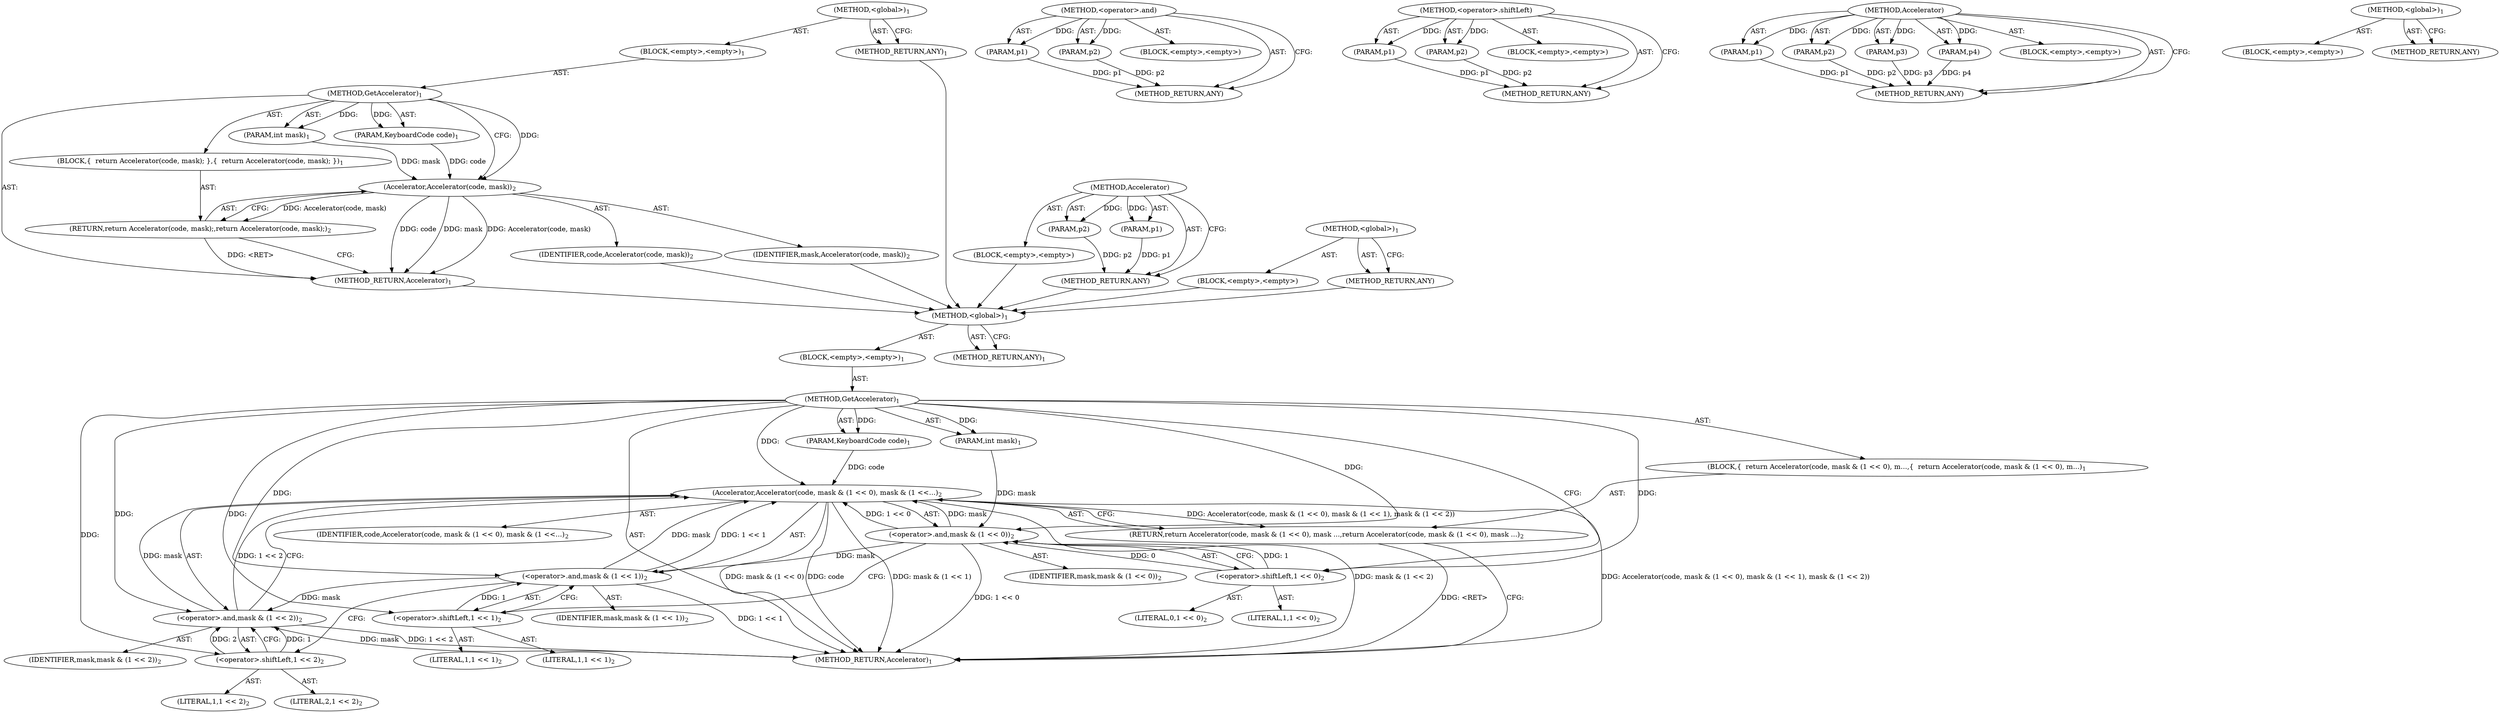 digraph "&lt;global&gt;" {
vulnerable_6 [label=<(METHOD,&lt;global&gt;)<SUB>1</SUB>>];
vulnerable_7 [label=<(BLOCK,&lt;empty&gt;,&lt;empty&gt;)<SUB>1</SUB>>];
vulnerable_8 [label=<(METHOD,GetAccelerator)<SUB>1</SUB>>];
vulnerable_9 [label=<(PARAM,KeyboardCode code)<SUB>1</SUB>>];
vulnerable_10 [label=<(PARAM,int mask)<SUB>1</SUB>>];
vulnerable_11 [label=<(BLOCK,{
  return Accelerator(code, mask &amp; (1 &lt;&lt; 0), m...,{
  return Accelerator(code, mask &amp; (1 &lt;&lt; 0), m...)<SUB>1</SUB>>];
vulnerable_12 [label=<(RETURN,return Accelerator(code, mask &amp; (1 &lt;&lt; 0), mask ...,return Accelerator(code, mask &amp; (1 &lt;&lt; 0), mask ...)<SUB>2</SUB>>];
vulnerable_13 [label=<(Accelerator,Accelerator(code, mask &amp; (1 &lt;&lt; 0), mask &amp; (1 &lt;&lt;...)<SUB>2</SUB>>];
vulnerable_14 [label=<(IDENTIFIER,code,Accelerator(code, mask &amp; (1 &lt;&lt; 0), mask &amp; (1 &lt;&lt;...)<SUB>2</SUB>>];
vulnerable_15 [label=<(&lt;operator&gt;.and,mask &amp; (1 &lt;&lt; 0))<SUB>2</SUB>>];
vulnerable_16 [label=<(IDENTIFIER,mask,mask &amp; (1 &lt;&lt; 0))<SUB>2</SUB>>];
vulnerable_17 [label=<(&lt;operator&gt;.shiftLeft,1 &lt;&lt; 0)<SUB>2</SUB>>];
vulnerable_18 [label=<(LITERAL,1,1 &lt;&lt; 0)<SUB>2</SUB>>];
vulnerable_19 [label=<(LITERAL,0,1 &lt;&lt; 0)<SUB>2</SUB>>];
vulnerable_20 [label=<(&lt;operator&gt;.and,mask &amp; (1 &lt;&lt; 1))<SUB>2</SUB>>];
vulnerable_21 [label=<(IDENTIFIER,mask,mask &amp; (1 &lt;&lt; 1))<SUB>2</SUB>>];
vulnerable_22 [label=<(&lt;operator&gt;.shiftLeft,1 &lt;&lt; 1)<SUB>2</SUB>>];
vulnerable_23 [label=<(LITERAL,1,1 &lt;&lt; 1)<SUB>2</SUB>>];
vulnerable_24 [label=<(LITERAL,1,1 &lt;&lt; 1)<SUB>2</SUB>>];
vulnerable_25 [label=<(&lt;operator&gt;.and,mask &amp; (1 &lt;&lt; 2))<SUB>2</SUB>>];
vulnerable_26 [label=<(IDENTIFIER,mask,mask &amp; (1 &lt;&lt; 2))<SUB>2</SUB>>];
vulnerable_27 [label=<(&lt;operator&gt;.shiftLeft,1 &lt;&lt; 2)<SUB>2</SUB>>];
vulnerable_28 [label=<(LITERAL,1,1 &lt;&lt; 2)<SUB>2</SUB>>];
vulnerable_29 [label=<(LITERAL,2,1 &lt;&lt; 2)<SUB>2</SUB>>];
vulnerable_30 [label=<(METHOD_RETURN,Accelerator)<SUB>1</SUB>>];
vulnerable_32 [label=<(METHOD_RETURN,ANY)<SUB>1</SUB>>];
vulnerable_58 [label=<(METHOD,&lt;operator&gt;.and)>];
vulnerable_59 [label=<(PARAM,p1)>];
vulnerable_60 [label=<(PARAM,p2)>];
vulnerable_61 [label=<(BLOCK,&lt;empty&gt;,&lt;empty&gt;)>];
vulnerable_62 [label=<(METHOD_RETURN,ANY)>];
vulnerable_63 [label=<(METHOD,&lt;operator&gt;.shiftLeft)>];
vulnerable_64 [label=<(PARAM,p1)>];
vulnerable_65 [label=<(PARAM,p2)>];
vulnerable_66 [label=<(BLOCK,&lt;empty&gt;,&lt;empty&gt;)>];
vulnerable_67 [label=<(METHOD_RETURN,ANY)>];
vulnerable_51 [label=<(METHOD,Accelerator)>];
vulnerable_52 [label=<(PARAM,p1)>];
vulnerable_53 [label=<(PARAM,p2)>];
vulnerable_54 [label=<(PARAM,p3)>];
vulnerable_55 [label=<(PARAM,p4)>];
vulnerable_56 [label=<(BLOCK,&lt;empty&gt;,&lt;empty&gt;)>];
vulnerable_57 [label=<(METHOD_RETURN,ANY)>];
vulnerable_45 [label=<(METHOD,&lt;global&gt;)<SUB>1</SUB>>];
vulnerable_46 [label=<(BLOCK,&lt;empty&gt;,&lt;empty&gt;)>];
vulnerable_47 [label=<(METHOD_RETURN,ANY)>];
fixed_6 [label=<(METHOD,&lt;global&gt;)<SUB>1</SUB>>];
fixed_7 [label=<(BLOCK,&lt;empty&gt;,&lt;empty&gt;)<SUB>1</SUB>>];
fixed_8 [label=<(METHOD,GetAccelerator)<SUB>1</SUB>>];
fixed_9 [label=<(PARAM,KeyboardCode code)<SUB>1</SUB>>];
fixed_10 [label=<(PARAM,int mask)<SUB>1</SUB>>];
fixed_11 [label=<(BLOCK,{
  return Accelerator(code, mask);
 },{
  return Accelerator(code, mask);
 })<SUB>1</SUB>>];
fixed_12 [label=<(RETURN,return Accelerator(code, mask);,return Accelerator(code, mask);)<SUB>2</SUB>>];
fixed_13 [label=<(Accelerator,Accelerator(code, mask))<SUB>2</SUB>>];
fixed_14 [label=<(IDENTIFIER,code,Accelerator(code, mask))<SUB>2</SUB>>];
fixed_15 [label=<(IDENTIFIER,mask,Accelerator(code, mask))<SUB>2</SUB>>];
fixed_16 [label=<(METHOD_RETURN,Accelerator)<SUB>1</SUB>>];
fixed_18 [label=<(METHOD_RETURN,ANY)<SUB>1</SUB>>];
fixed_37 [label=<(METHOD,Accelerator)>];
fixed_38 [label=<(PARAM,p1)>];
fixed_39 [label=<(PARAM,p2)>];
fixed_40 [label=<(BLOCK,&lt;empty&gt;,&lt;empty&gt;)>];
fixed_41 [label=<(METHOD_RETURN,ANY)>];
fixed_31 [label=<(METHOD,&lt;global&gt;)<SUB>1</SUB>>];
fixed_32 [label=<(BLOCK,&lt;empty&gt;,&lt;empty&gt;)>];
fixed_33 [label=<(METHOD_RETURN,ANY)>];
vulnerable_6 -> vulnerable_7  [key=0, label="AST: "];
vulnerable_6 -> vulnerable_32  [key=0, label="AST: "];
vulnerable_6 -> vulnerable_32  [key=1, label="CFG: "];
vulnerable_7 -> vulnerable_8  [key=0, label="AST: "];
vulnerable_8 -> vulnerable_9  [key=0, label="AST: "];
vulnerable_8 -> vulnerable_9  [key=1, label="DDG: "];
vulnerable_8 -> vulnerable_10  [key=0, label="AST: "];
vulnerable_8 -> vulnerable_10  [key=1, label="DDG: "];
vulnerable_8 -> vulnerable_11  [key=0, label="AST: "];
vulnerable_8 -> vulnerable_30  [key=0, label="AST: "];
vulnerable_8 -> vulnerable_17  [key=0, label="CFG: "];
vulnerable_8 -> vulnerable_17  [key=1, label="DDG: "];
vulnerable_8 -> vulnerable_13  [key=0, label="DDG: "];
vulnerable_8 -> vulnerable_15  [key=0, label="DDG: "];
vulnerable_8 -> vulnerable_20  [key=0, label="DDG: "];
vulnerable_8 -> vulnerable_25  [key=0, label="DDG: "];
vulnerable_8 -> vulnerable_22  [key=0, label="DDG: "];
vulnerable_8 -> vulnerable_27  [key=0, label="DDG: "];
vulnerable_9 -> vulnerable_13  [key=0, label="DDG: code"];
vulnerable_10 -> vulnerable_15  [key=0, label="DDG: mask"];
vulnerable_11 -> vulnerable_12  [key=0, label="AST: "];
vulnerable_12 -> vulnerable_13  [key=0, label="AST: "];
vulnerable_12 -> vulnerable_30  [key=0, label="CFG: "];
vulnerable_12 -> vulnerable_30  [key=1, label="DDG: &lt;RET&gt;"];
vulnerable_13 -> vulnerable_14  [key=0, label="AST: "];
vulnerable_13 -> vulnerable_15  [key=0, label="AST: "];
vulnerable_13 -> vulnerable_20  [key=0, label="AST: "];
vulnerable_13 -> vulnerable_25  [key=0, label="AST: "];
vulnerable_13 -> vulnerable_12  [key=0, label="CFG: "];
vulnerable_13 -> vulnerable_12  [key=1, label="DDG: Accelerator(code, mask &amp; (1 &lt;&lt; 0), mask &amp; (1 &lt;&lt; 1), mask &amp; (1 &lt;&lt; 2))"];
vulnerable_13 -> vulnerable_30  [key=0, label="DDG: code"];
vulnerable_13 -> vulnerable_30  [key=1, label="DDG: mask &amp; (1 &lt;&lt; 0)"];
vulnerable_13 -> vulnerable_30  [key=2, label="DDG: mask &amp; (1 &lt;&lt; 1)"];
vulnerable_13 -> vulnerable_30  [key=3, label="DDG: mask &amp; (1 &lt;&lt; 2)"];
vulnerable_13 -> vulnerable_30  [key=4, label="DDG: Accelerator(code, mask &amp; (1 &lt;&lt; 0), mask &amp; (1 &lt;&lt; 1), mask &amp; (1 &lt;&lt; 2))"];
vulnerable_15 -> vulnerable_16  [key=0, label="AST: "];
vulnerable_15 -> vulnerable_17  [key=0, label="AST: "];
vulnerable_15 -> vulnerable_22  [key=0, label="CFG: "];
vulnerable_15 -> vulnerable_30  [key=0, label="DDG: 1 &lt;&lt; 0"];
vulnerable_15 -> vulnerable_13  [key=0, label="DDG: mask"];
vulnerable_15 -> vulnerable_13  [key=1, label="DDG: 1 &lt;&lt; 0"];
vulnerable_15 -> vulnerable_20  [key=0, label="DDG: mask"];
vulnerable_17 -> vulnerable_18  [key=0, label="AST: "];
vulnerable_17 -> vulnerable_19  [key=0, label="AST: "];
vulnerable_17 -> vulnerable_15  [key=0, label="CFG: "];
vulnerable_17 -> vulnerable_15  [key=1, label="DDG: 1"];
vulnerable_17 -> vulnerable_15  [key=2, label="DDG: 0"];
vulnerable_20 -> vulnerable_21  [key=0, label="AST: "];
vulnerable_20 -> vulnerable_22  [key=0, label="AST: "];
vulnerable_20 -> vulnerable_27  [key=0, label="CFG: "];
vulnerable_20 -> vulnerable_30  [key=0, label="DDG: 1 &lt;&lt; 1"];
vulnerable_20 -> vulnerable_13  [key=0, label="DDG: mask"];
vulnerable_20 -> vulnerable_13  [key=1, label="DDG: 1 &lt;&lt; 1"];
vulnerable_20 -> vulnerable_25  [key=0, label="DDG: mask"];
vulnerable_22 -> vulnerable_23  [key=0, label="AST: "];
vulnerable_22 -> vulnerable_24  [key=0, label="AST: "];
vulnerable_22 -> vulnerable_20  [key=0, label="CFG: "];
vulnerable_22 -> vulnerable_20  [key=1, label="DDG: 1"];
vulnerable_25 -> vulnerable_26  [key=0, label="AST: "];
vulnerable_25 -> vulnerable_27  [key=0, label="AST: "];
vulnerable_25 -> vulnerable_13  [key=0, label="CFG: "];
vulnerable_25 -> vulnerable_13  [key=1, label="DDG: mask"];
vulnerable_25 -> vulnerable_13  [key=2, label="DDG: 1 &lt;&lt; 2"];
vulnerable_25 -> vulnerable_30  [key=0, label="DDG: mask"];
vulnerable_25 -> vulnerable_30  [key=1, label="DDG: 1 &lt;&lt; 2"];
vulnerable_27 -> vulnerable_28  [key=0, label="AST: "];
vulnerable_27 -> vulnerable_29  [key=0, label="AST: "];
vulnerable_27 -> vulnerable_25  [key=0, label="CFG: "];
vulnerable_27 -> vulnerable_25  [key=1, label="DDG: 1"];
vulnerable_27 -> vulnerable_25  [key=2, label="DDG: 2"];
vulnerable_58 -> vulnerable_59  [key=0, label="AST: "];
vulnerable_58 -> vulnerable_59  [key=1, label="DDG: "];
vulnerable_58 -> vulnerable_61  [key=0, label="AST: "];
vulnerable_58 -> vulnerable_60  [key=0, label="AST: "];
vulnerable_58 -> vulnerable_60  [key=1, label="DDG: "];
vulnerable_58 -> vulnerable_62  [key=0, label="AST: "];
vulnerable_58 -> vulnerable_62  [key=1, label="CFG: "];
vulnerable_59 -> vulnerable_62  [key=0, label="DDG: p1"];
vulnerable_60 -> vulnerable_62  [key=0, label="DDG: p2"];
vulnerable_63 -> vulnerable_64  [key=0, label="AST: "];
vulnerable_63 -> vulnerable_64  [key=1, label="DDG: "];
vulnerable_63 -> vulnerable_66  [key=0, label="AST: "];
vulnerable_63 -> vulnerable_65  [key=0, label="AST: "];
vulnerable_63 -> vulnerable_65  [key=1, label="DDG: "];
vulnerable_63 -> vulnerable_67  [key=0, label="AST: "];
vulnerable_63 -> vulnerable_67  [key=1, label="CFG: "];
vulnerable_64 -> vulnerable_67  [key=0, label="DDG: p1"];
vulnerable_65 -> vulnerable_67  [key=0, label="DDG: p2"];
vulnerable_51 -> vulnerable_52  [key=0, label="AST: "];
vulnerable_51 -> vulnerable_52  [key=1, label="DDG: "];
vulnerable_51 -> vulnerable_56  [key=0, label="AST: "];
vulnerable_51 -> vulnerable_53  [key=0, label="AST: "];
vulnerable_51 -> vulnerable_53  [key=1, label="DDG: "];
vulnerable_51 -> vulnerable_57  [key=0, label="AST: "];
vulnerable_51 -> vulnerable_57  [key=1, label="CFG: "];
vulnerable_51 -> vulnerable_54  [key=0, label="AST: "];
vulnerable_51 -> vulnerable_54  [key=1, label="DDG: "];
vulnerable_51 -> vulnerable_55  [key=0, label="AST: "];
vulnerable_51 -> vulnerable_55  [key=1, label="DDG: "];
vulnerable_52 -> vulnerable_57  [key=0, label="DDG: p1"];
vulnerable_53 -> vulnerable_57  [key=0, label="DDG: p2"];
vulnerable_54 -> vulnerable_57  [key=0, label="DDG: p3"];
vulnerable_55 -> vulnerable_57  [key=0, label="DDG: p4"];
vulnerable_45 -> vulnerable_46  [key=0, label="AST: "];
vulnerable_45 -> vulnerable_47  [key=0, label="AST: "];
vulnerable_45 -> vulnerable_47  [key=1, label="CFG: "];
fixed_6 -> fixed_7  [key=0, label="AST: "];
fixed_6 -> fixed_18  [key=0, label="AST: "];
fixed_6 -> fixed_18  [key=1, label="CFG: "];
fixed_7 -> fixed_8  [key=0, label="AST: "];
fixed_8 -> fixed_9  [key=0, label="AST: "];
fixed_8 -> fixed_9  [key=1, label="DDG: "];
fixed_8 -> fixed_10  [key=0, label="AST: "];
fixed_8 -> fixed_10  [key=1, label="DDG: "];
fixed_8 -> fixed_11  [key=0, label="AST: "];
fixed_8 -> fixed_16  [key=0, label="AST: "];
fixed_8 -> fixed_13  [key=0, label="CFG: "];
fixed_8 -> fixed_13  [key=1, label="DDG: "];
fixed_9 -> fixed_13  [key=0, label="DDG: code"];
fixed_10 -> fixed_13  [key=0, label="DDG: mask"];
fixed_11 -> fixed_12  [key=0, label="AST: "];
fixed_12 -> fixed_13  [key=0, label="AST: "];
fixed_12 -> fixed_16  [key=0, label="CFG: "];
fixed_12 -> fixed_16  [key=1, label="DDG: &lt;RET&gt;"];
fixed_13 -> fixed_14  [key=0, label="AST: "];
fixed_13 -> fixed_15  [key=0, label="AST: "];
fixed_13 -> fixed_12  [key=0, label="CFG: "];
fixed_13 -> fixed_12  [key=1, label="DDG: Accelerator(code, mask)"];
fixed_13 -> fixed_16  [key=0, label="DDG: code"];
fixed_13 -> fixed_16  [key=1, label="DDG: mask"];
fixed_13 -> fixed_16  [key=2, label="DDG: Accelerator(code, mask)"];
fixed_14 -> vulnerable_6  [key=0];
fixed_15 -> vulnerable_6  [key=0];
fixed_16 -> vulnerable_6  [key=0];
fixed_18 -> vulnerable_6  [key=0];
fixed_37 -> fixed_38  [key=0, label="AST: "];
fixed_37 -> fixed_38  [key=1, label="DDG: "];
fixed_37 -> fixed_40  [key=0, label="AST: "];
fixed_37 -> fixed_39  [key=0, label="AST: "];
fixed_37 -> fixed_39  [key=1, label="DDG: "];
fixed_37 -> fixed_41  [key=0, label="AST: "];
fixed_37 -> fixed_41  [key=1, label="CFG: "];
fixed_38 -> fixed_41  [key=0, label="DDG: p1"];
fixed_39 -> fixed_41  [key=0, label="DDG: p2"];
fixed_40 -> vulnerable_6  [key=0];
fixed_41 -> vulnerable_6  [key=0];
fixed_31 -> fixed_32  [key=0, label="AST: "];
fixed_31 -> fixed_33  [key=0, label="AST: "];
fixed_31 -> fixed_33  [key=1, label="CFG: "];
fixed_32 -> vulnerable_6  [key=0];
fixed_33 -> vulnerable_6  [key=0];
}
